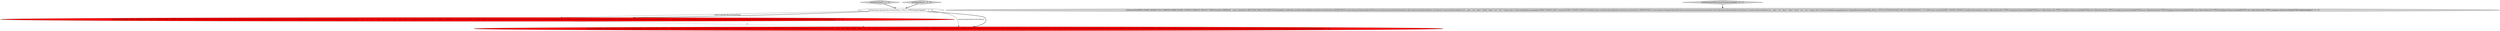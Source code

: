 digraph {
0 [style = filled, label = "String hyperLogLogCollectorClassName = HLLC_STRING@@@3@@@['1', '1', '0']", fillcolor = white, shape = ellipse image = "AAA0AAABBB1BBB"];
5 [style = filled, label = "testQuery(PLANNER_CONFIG_DEFAULT_NO_COMPLEX_SERDE,QUERY_CONTEXT_DEFAULT,\"SELECT * FROM druid.foo ORDER BY __time\",CalciteTests.REGULAR_USER_AUTH_RESULT,ImmutableList.of(Druids.newSelectQueryBuilder().dataSource(CalciteTests.DATASOURCE1).intervals(querySegmentSpec(Filtration.eternity())).granularity(Granularities.ALL).dimensions(ImmutableList.of(\"dummy\")).metrics(ImmutableList.of(\"__time\",\"cnt\",\"dim1\",\"dim2\",\"dim3\",\"m1\",\"m2\",\"unique_dim1\")).descending(false).pagingSpec(FIRST_PAGING_SPEC).context(QUERY_CONTEXT_DEFAULT).build(),Druids.newSelectQueryBuilder().dataSource(CalciteTests.DATASOURCE1).intervals(querySegmentSpec(Filtration.eternity())).granularity(Granularities.ALL).dimensions(ImmutableList.of(\"dummy\")).metrics(ImmutableList.of(\"__time\",\"cnt\",\"dim1\",\"dim2\",\"dim3\",\"m1\",\"m2\",\"unique_dim1\")).descending(false).pagingSpec(new PagingSpec(ImmutableMap.of(\"foo_1970-01-01T00:00:00.000Z_2001-01-03T00:00:00.001Z_1\",5),1000,true)).context(QUERY_CONTEXT_DEFAULT).build()),ImmutableList.of(new Object((((edu.fdu.CPPDG.tinypdg.pe.ExpressionInfo@978440,new Object((((edu.fdu.CPPDG.tinypdg.pe.ExpressionInfo@97844d,new Object((((edu.fdu.CPPDG.tinypdg.pe.ExpressionInfo@97845a,new Object((((edu.fdu.CPPDG.tinypdg.pe.ExpressionInfo@978467,new Object((((edu.fdu.CPPDG.tinypdg.pe.ExpressionInfo@978474,new Object((((edu.fdu.CPPDG.tinypdg.pe.ExpressionInfo@978481))@@@3@@@['0', '0', '1']", fillcolor = lightgray, shape = ellipse image = "AAA0AAABBB3BBB"];
2 [style = filled, label = "testQuery(PLANNER_CONFIG_DEFAULT_NO_COMPLEX_SERDE,QUERY_CONTEXT_DEFAULT,\"SELECT * FROM druid.foo\",CalciteTests.REGULAR_USER_AUTH_RESULT,ImmutableList.of(newScanQueryBuilder().dataSource(CalciteTests.DATASOURCE1).intervals(querySegmentSpec(Filtration.eternity())).columns(\"__time\",\"cnt\",\"dim1\",\"dim2\",\"dim3\",\"m1\",\"m2\",\"unique_dim1\").resultFormat(ScanQuery.RESULT_FORMAT_COMPACTED_LIST).context(QUERY_CONTEXT_DEFAULT).build()),ImmutableList.of(new Object((((edu.fdu.CPPDG.tinypdg.pe.ExpressionInfo@9782e9,new Object((((edu.fdu.CPPDG.tinypdg.pe.ExpressionInfo@9782f6,new Object((((edu.fdu.CPPDG.tinypdg.pe.ExpressionInfo@978303,new Object((((edu.fdu.CPPDG.tinypdg.pe.ExpressionInfo@978310,new Object((((edu.fdu.CPPDG.tinypdg.pe.ExpressionInfo@97831d,new Object((((edu.fdu.CPPDG.tinypdg.pe.ExpressionInfo@97832a))@@@4@@@['1', '0', '0']", fillcolor = red, shape = ellipse image = "AAA1AAABBB1BBB"];
6 [style = filled, label = "testSelectStarWithoutLimitTimeAscending['0', '0', '1']", fillcolor = lightgray, shape = diamond image = "AAA0AAABBB3BBB"];
4 [style = filled, label = "testQuery(PLANNER_CONFIG_DEFAULT_NO_COMPLEX_SERDE,QUERY_CONTEXT_DEFAULT,\"SELECT * FROM druid.foo\",CalciteTests.REGULAR_USER_AUTH_RESULT,ImmutableList.of(newScanQueryBuilder().dataSource(CalciteTests.DATASOURCE1).intervals(querySegmentSpec(Filtration.eternity())).columns(\"__time\",\"cnt\",\"dim1\",\"dim2\",\"dim3\",\"m1\",\"m2\",\"unique_dim1\").resultFormat(ScanQuery.ResultFormat.RESULT_FORMAT_COMPACTED_LIST).context(QUERY_CONTEXT_DEFAULT).build()),ImmutableList.of(new Object((((edu.fdu.CPPDG.tinypdg.pe.ExpressionInfo@978373,new Object((((edu.fdu.CPPDG.tinypdg.pe.ExpressionInfo@978380,new Object((((edu.fdu.CPPDG.tinypdg.pe.ExpressionInfo@97838d,new Object((((edu.fdu.CPPDG.tinypdg.pe.ExpressionInfo@97839a,new Object((((edu.fdu.CPPDG.tinypdg.pe.ExpressionInfo@9783a7,new Object((((edu.fdu.CPPDG.tinypdg.pe.ExpressionInfo@9783b4))@@@4@@@['0', '1', '0']", fillcolor = red, shape = ellipse image = "AAA1AAABBB2BBB"];
3 [style = filled, label = "testSelectStar['0', '1', '0']", fillcolor = lightgray, shape = diamond image = "AAA0AAABBB2BBB"];
1 [style = filled, label = "testSelectStar['1', '0', '0']", fillcolor = lightgray, shape = diamond image = "AAA0AAABBB1BBB"];
3->0 [style = bold, label=""];
2->4 [style = dashed, label="0"];
6->5 [style = bold, label=""];
0->4 [style = solid, label="hyperLogLogCollectorClassName"];
1->0 [style = bold, label=""];
0->4 [style = bold, label=""];
0->2 [style = solid, label="hyperLogLogCollectorClassName"];
0->2 [style = bold, label=""];
}
